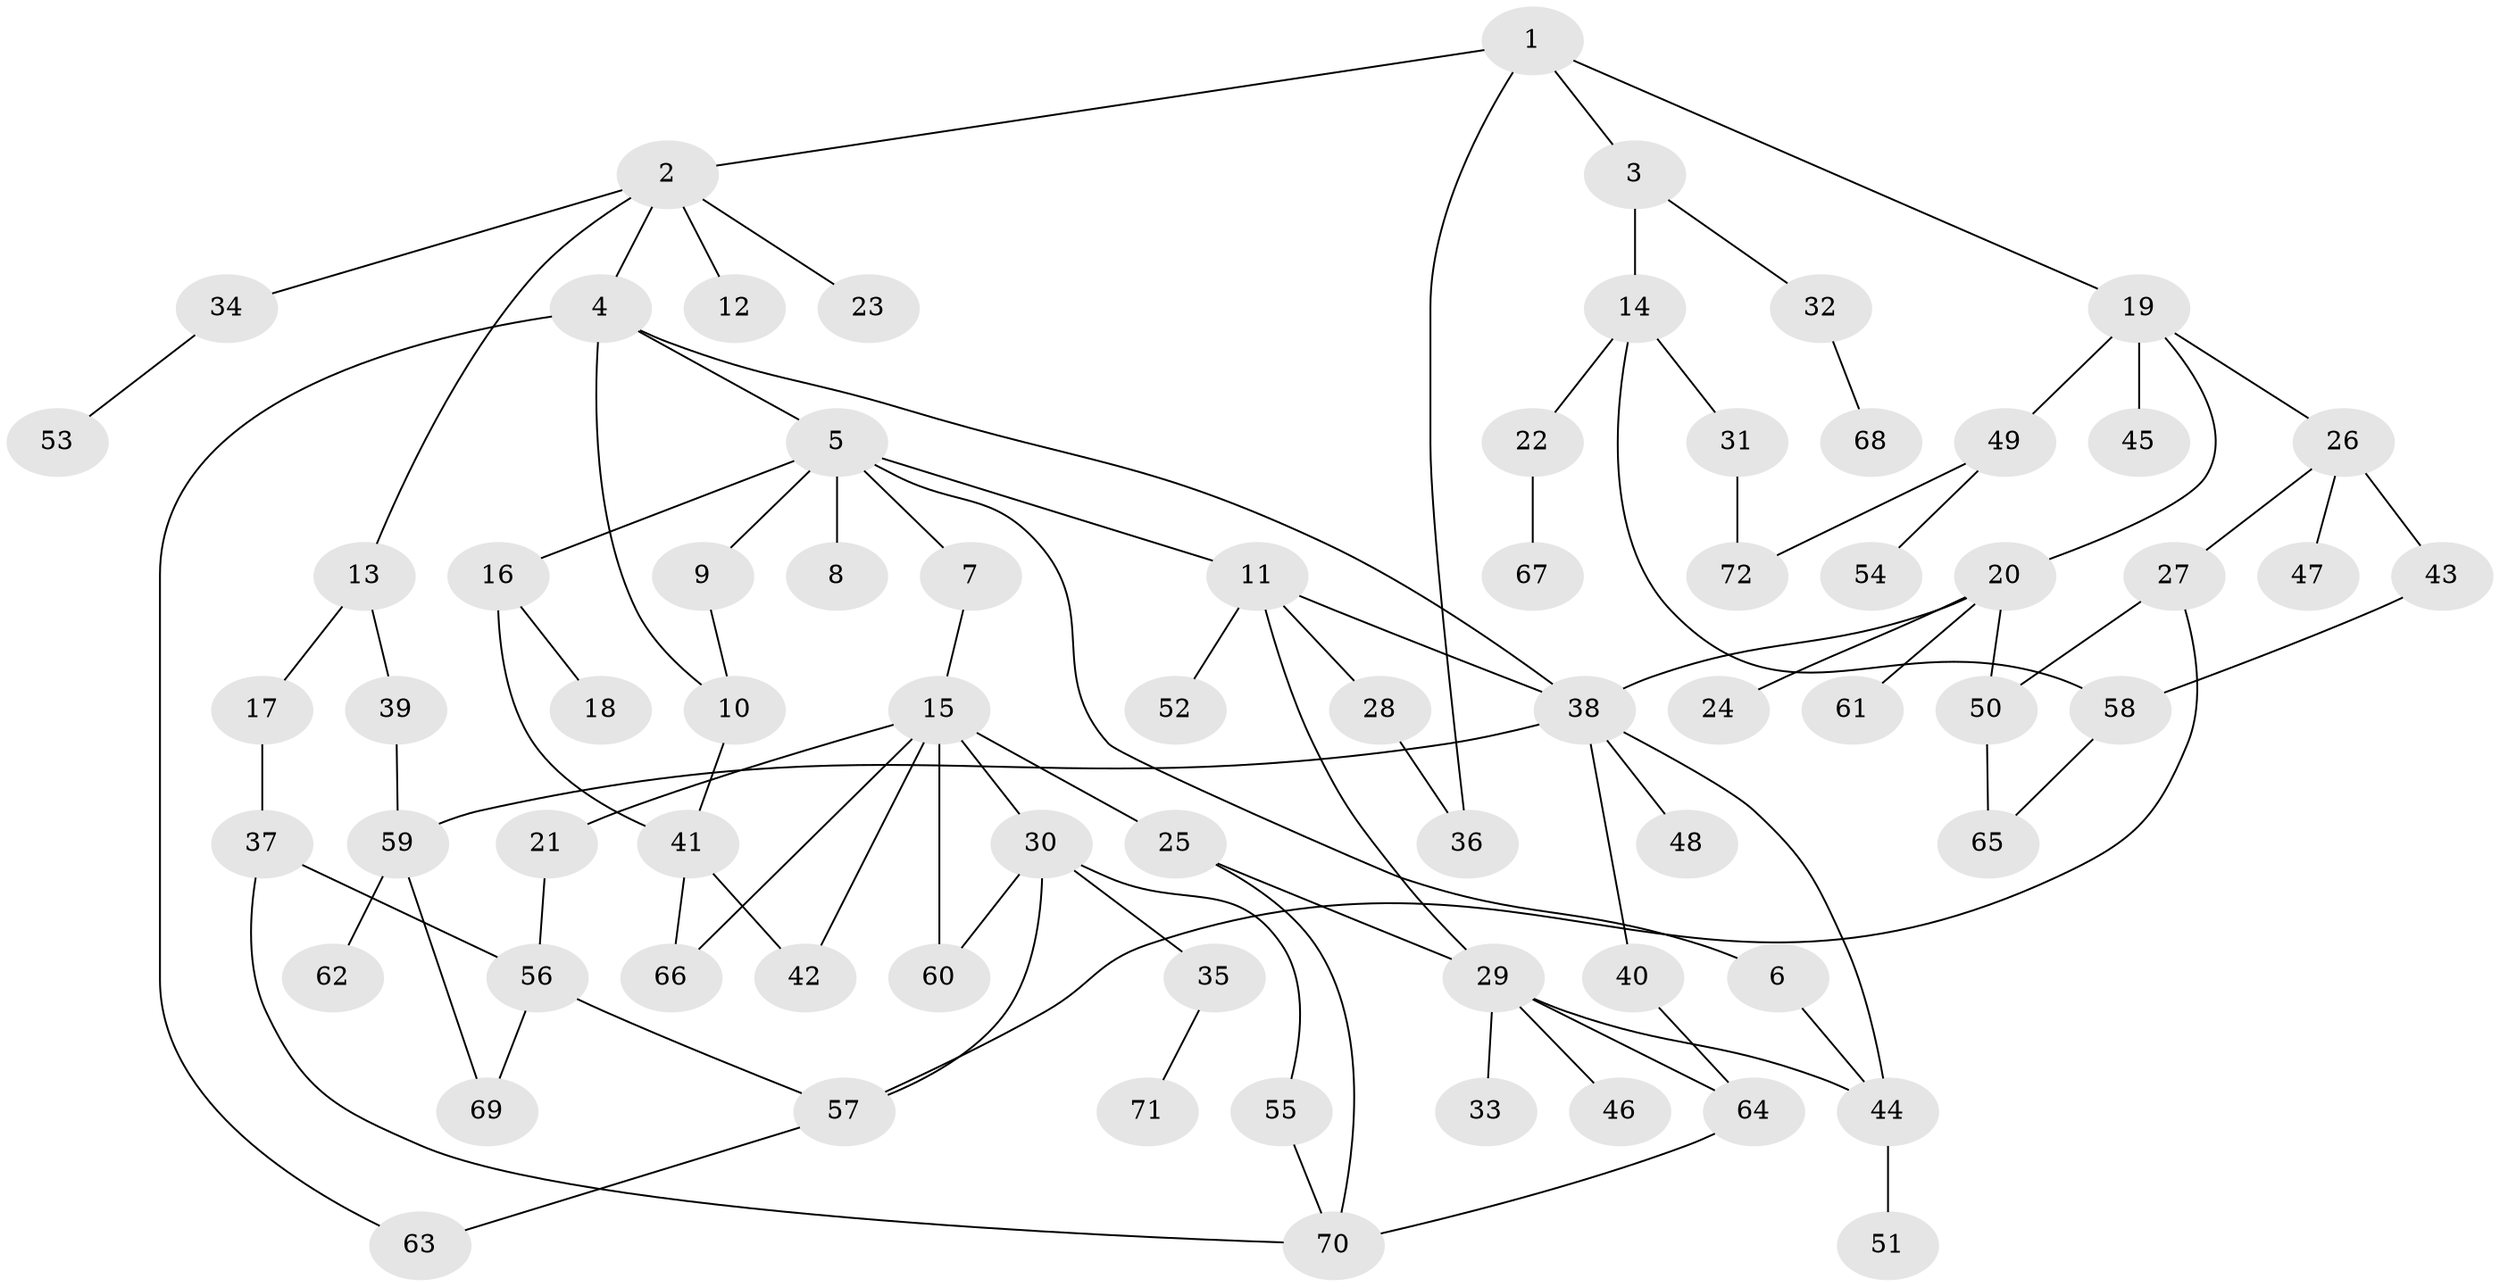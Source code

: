 // Generated by graph-tools (version 1.1) at 2025/49/03/09/25 03:49:21]
// undirected, 72 vertices, 96 edges
graph export_dot {
graph [start="1"]
  node [color=gray90,style=filled];
  1;
  2;
  3;
  4;
  5;
  6;
  7;
  8;
  9;
  10;
  11;
  12;
  13;
  14;
  15;
  16;
  17;
  18;
  19;
  20;
  21;
  22;
  23;
  24;
  25;
  26;
  27;
  28;
  29;
  30;
  31;
  32;
  33;
  34;
  35;
  36;
  37;
  38;
  39;
  40;
  41;
  42;
  43;
  44;
  45;
  46;
  47;
  48;
  49;
  50;
  51;
  52;
  53;
  54;
  55;
  56;
  57;
  58;
  59;
  60;
  61;
  62;
  63;
  64;
  65;
  66;
  67;
  68;
  69;
  70;
  71;
  72;
  1 -- 2;
  1 -- 3;
  1 -- 19;
  1 -- 36;
  2 -- 4;
  2 -- 12;
  2 -- 13;
  2 -- 23;
  2 -- 34;
  3 -- 14;
  3 -- 32;
  4 -- 5;
  4 -- 63;
  4 -- 10;
  4 -- 38;
  5 -- 6;
  5 -- 7;
  5 -- 8;
  5 -- 9;
  5 -- 11;
  5 -- 16;
  6 -- 44;
  7 -- 15;
  9 -- 10;
  10 -- 41;
  11 -- 28;
  11 -- 29;
  11 -- 38;
  11 -- 52;
  13 -- 17;
  13 -- 39;
  14 -- 22;
  14 -- 31;
  14 -- 58;
  15 -- 21;
  15 -- 25;
  15 -- 30;
  15 -- 42;
  15 -- 60;
  15 -- 66;
  16 -- 18;
  16 -- 41;
  17 -- 37;
  19 -- 20;
  19 -- 26;
  19 -- 45;
  19 -- 49;
  20 -- 24;
  20 -- 61;
  20 -- 38;
  20 -- 50;
  21 -- 56;
  22 -- 67;
  25 -- 70;
  25 -- 29;
  26 -- 27;
  26 -- 43;
  26 -- 47;
  27 -- 50;
  27 -- 57;
  28 -- 36;
  29 -- 33;
  29 -- 46;
  29 -- 64;
  29 -- 44;
  30 -- 35;
  30 -- 55;
  30 -- 57;
  30 -- 60;
  31 -- 72;
  32 -- 68;
  34 -- 53;
  35 -- 71;
  37 -- 70;
  37 -- 56;
  38 -- 40;
  38 -- 48;
  38 -- 59;
  38 -- 44;
  39 -- 59;
  40 -- 64;
  41 -- 66;
  41 -- 42;
  43 -- 58;
  44 -- 51;
  49 -- 54;
  49 -- 72;
  50 -- 65;
  55 -- 70;
  56 -- 69;
  56 -- 57;
  57 -- 63;
  58 -- 65;
  59 -- 62;
  59 -- 69;
  64 -- 70;
}
